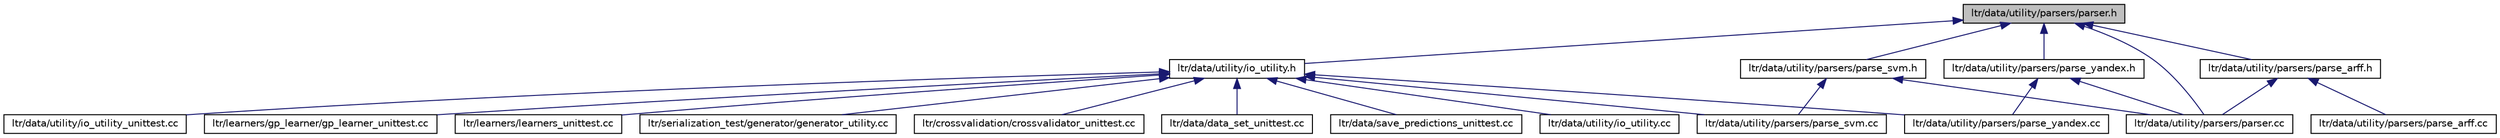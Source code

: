 digraph G
{
  edge [fontname="Helvetica",fontsize="10",labelfontname="Helvetica",labelfontsize="10"];
  node [fontname="Helvetica",fontsize="10",shape=record];
  Node1 [label="ltr/data/utility/parsers/parser.h",height=0.2,width=0.4,color="black", fillcolor="grey75", style="filled" fontcolor="black"];
  Node1 -> Node2 [dir="back",color="midnightblue",fontsize="10",style="solid",fontname="Helvetica"];
  Node2 [label="ltr/data/utility/io_utility.h",height=0.2,width=0.4,color="black", fillcolor="white", style="filled",URL="$io__utility_8h.html"];
  Node2 -> Node3 [dir="back",color="midnightblue",fontsize="10",style="solid",fontname="Helvetica"];
  Node3 [label="ltr/crossvalidation/crossvalidator_unittest.cc",height=0.2,width=0.4,color="black", fillcolor="white", style="filled",URL="$crossvalidator__unittest_8cc.html"];
  Node2 -> Node4 [dir="back",color="midnightblue",fontsize="10",style="solid",fontname="Helvetica"];
  Node4 [label="ltr/data/data_set_unittest.cc",height=0.2,width=0.4,color="black", fillcolor="white", style="filled",URL="$data__set__unittest_8cc.html"];
  Node2 -> Node5 [dir="back",color="midnightblue",fontsize="10",style="solid",fontname="Helvetica"];
  Node5 [label="ltr/data/save_predictions_unittest.cc",height=0.2,width=0.4,color="black", fillcolor="white", style="filled",URL="$save__predictions__unittest_8cc.html"];
  Node2 -> Node6 [dir="back",color="midnightblue",fontsize="10",style="solid",fontname="Helvetica"];
  Node6 [label="ltr/data/utility/io_utility.cc",height=0.2,width=0.4,color="black", fillcolor="white", style="filled",URL="$io__utility_8cc.html"];
  Node2 -> Node7 [dir="back",color="midnightblue",fontsize="10",style="solid",fontname="Helvetica"];
  Node7 [label="ltr/data/utility/io_utility_unittest.cc",height=0.2,width=0.4,color="black", fillcolor="white", style="filled",URL="$io__utility__unittest_8cc.html"];
  Node2 -> Node8 [dir="back",color="midnightblue",fontsize="10",style="solid",fontname="Helvetica"];
  Node8 [label="ltr/data/utility/parsers/parse_svm.cc",height=0.2,width=0.4,color="black", fillcolor="white", style="filled",URL="$parse__svm_8cc.html"];
  Node2 -> Node9 [dir="back",color="midnightblue",fontsize="10",style="solid",fontname="Helvetica"];
  Node9 [label="ltr/data/utility/parsers/parse_yandex.cc",height=0.2,width=0.4,color="black", fillcolor="white", style="filled",URL="$parse__yandex_8cc.html"];
  Node2 -> Node10 [dir="back",color="midnightblue",fontsize="10",style="solid",fontname="Helvetica"];
  Node10 [label="ltr/learners/gp_learner/gp_learner_unittest.cc",height=0.2,width=0.4,color="black", fillcolor="white", style="filled",URL="$gp__learner__unittest_8cc.html"];
  Node2 -> Node11 [dir="back",color="midnightblue",fontsize="10",style="solid",fontname="Helvetica"];
  Node11 [label="ltr/learners/learners_unittest.cc",height=0.2,width=0.4,color="black", fillcolor="white", style="filled",URL="$learners__unittest_8cc.html"];
  Node2 -> Node12 [dir="back",color="midnightblue",fontsize="10",style="solid",fontname="Helvetica"];
  Node12 [label="ltr/serialization_test/generator/generator_utility.cc",height=0.2,width=0.4,color="black", fillcolor="white", style="filled",URL="$generator__utility_8cc.html"];
  Node1 -> Node13 [dir="back",color="midnightblue",fontsize="10",style="solid",fontname="Helvetica"];
  Node13 [label="ltr/data/utility/parsers/parse_arff.h",height=0.2,width=0.4,color="black", fillcolor="white", style="filled",URL="$parse__arff_8h.html"];
  Node13 -> Node14 [dir="back",color="midnightblue",fontsize="10",style="solid",fontname="Helvetica"];
  Node14 [label="ltr/data/utility/parsers/parse_arff.cc",height=0.2,width=0.4,color="black", fillcolor="white", style="filled",URL="$parse__arff_8cc.html"];
  Node13 -> Node15 [dir="back",color="midnightblue",fontsize="10",style="solid",fontname="Helvetica"];
  Node15 [label="ltr/data/utility/parsers/parser.cc",height=0.2,width=0.4,color="black", fillcolor="white", style="filled",URL="$parser_8cc.html"];
  Node1 -> Node16 [dir="back",color="midnightblue",fontsize="10",style="solid",fontname="Helvetica"];
  Node16 [label="ltr/data/utility/parsers/parse_svm.h",height=0.2,width=0.4,color="black", fillcolor="white", style="filled",URL="$parse__svm_8h.html"];
  Node16 -> Node8 [dir="back",color="midnightblue",fontsize="10",style="solid",fontname="Helvetica"];
  Node16 -> Node15 [dir="back",color="midnightblue",fontsize="10",style="solid",fontname="Helvetica"];
  Node1 -> Node17 [dir="back",color="midnightblue",fontsize="10",style="solid",fontname="Helvetica"];
  Node17 [label="ltr/data/utility/parsers/parse_yandex.h",height=0.2,width=0.4,color="black", fillcolor="white", style="filled",URL="$parse__yandex_8h.html"];
  Node17 -> Node9 [dir="back",color="midnightblue",fontsize="10",style="solid",fontname="Helvetica"];
  Node17 -> Node15 [dir="back",color="midnightblue",fontsize="10",style="solid",fontname="Helvetica"];
  Node1 -> Node15 [dir="back",color="midnightblue",fontsize="10",style="solid",fontname="Helvetica"];
}
